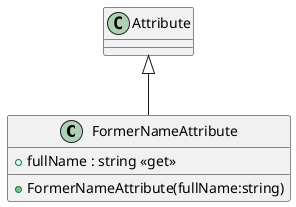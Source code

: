 @startuml
class FormerNameAttribute {
    + fullName : string <<get>>
    + FormerNameAttribute(fullName:string)
}
Attribute <|-- FormerNameAttribute
@enduml
